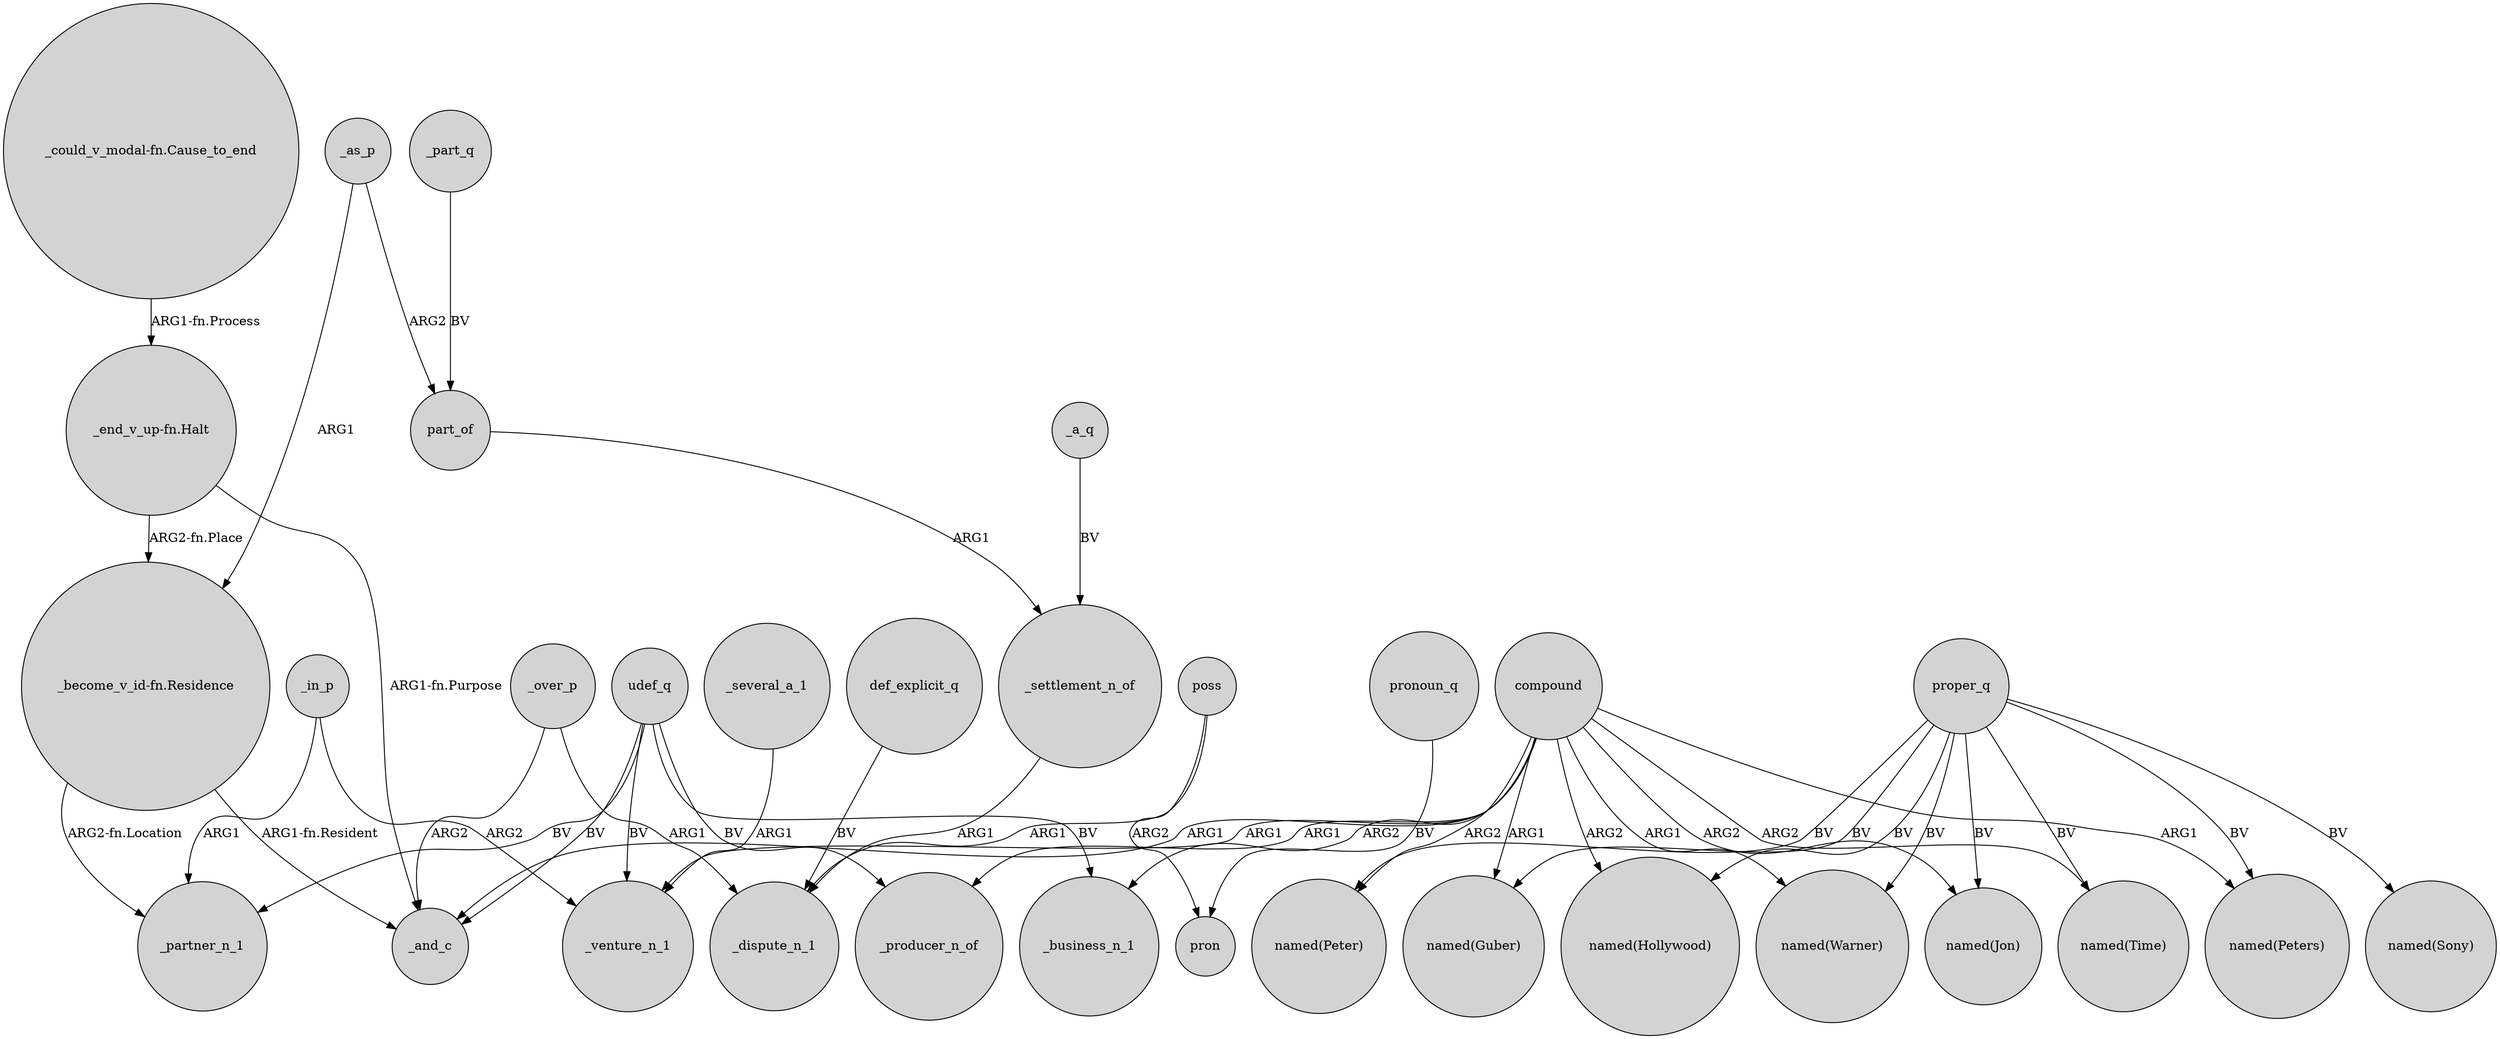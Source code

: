 digraph {
	node [shape=circle style=filled]
	compound -> _and_c [label=ARG1]
	compound -> "named(Peters)" [label=ARG1]
	_in_p -> _partner_n_1 [label=ARG1]
	_as_p -> part_of [label=ARG2]
	proper_q -> "named(Hollywood)" [label=BV]
	_in_p -> _venture_n_1 [label=ARG2]
	_settlement_n_of -> _dispute_n_1 [label=ARG1]
	proper_q -> "named(Peter)" [label=BV]
	"_end_v_up-fn.Halt" -> _and_c [label="ARG1-fn.Purpose"]
	compound -> "named(Time)" [label=ARG2]
	part_of -> _settlement_n_of [label=ARG1]
	proper_q -> "named(Time)" [label=BV]
	proper_q -> "named(Peters)" [label=BV]
	"_become_v_id-fn.Residence" -> _and_c [label="ARG1-fn.Resident"]
	_several_a_1 -> _venture_n_1 [label=ARG1]
	compound -> _venture_n_1 [label=ARG1]
	udef_q -> _and_c [label=BV]
	udef_q -> _business_n_1 [label=BV]
	udef_q -> _producer_n_of [label=BV]
	compound -> "named(Warner)" [label=ARG1]
	proper_q -> "named(Sony)" [label=BV]
	_over_p -> _dispute_n_1 [label=ARG1]
	_a_q -> _settlement_n_of [label=BV]
	pronoun_q -> pron [label=BV]
	poss -> pron [label=ARG2]
	udef_q -> _partner_n_1 [label=BV]
	compound -> "named(Peter)" [label=ARG2]
	_part_q -> part_of [label=BV]
	_over_p -> _and_c [label=ARG2]
	proper_q -> "named(Jon)" [label=BV]
	def_explicit_q -> _dispute_n_1 [label=BV]
	"_end_v_up-fn.Halt" -> "_become_v_id-fn.Residence" [label="ARG2-fn.Place"]
	_as_p -> "_become_v_id-fn.Residence" [label=ARG1]
	"_could_v_modal-fn.Cause_to_end" -> "_end_v_up-fn.Halt" [label="ARG1-fn.Process"]
	proper_q -> "named(Guber)" [label=BV]
	compound -> _business_n_1 [label=ARG2]
	proper_q -> "named(Warner)" [label=BV]
	"_become_v_id-fn.Residence" -> _partner_n_1 [label="ARG2-fn.Location"]
	compound -> "named(Guber)" [label=ARG1]
	udef_q -> _venture_n_1 [label=BV]
	compound -> _producer_n_of [label=ARG1]
	poss -> _dispute_n_1 [label=ARG1]
	compound -> "named(Jon)" [label=ARG2]
	compound -> "named(Hollywood)" [label=ARG2]
}
